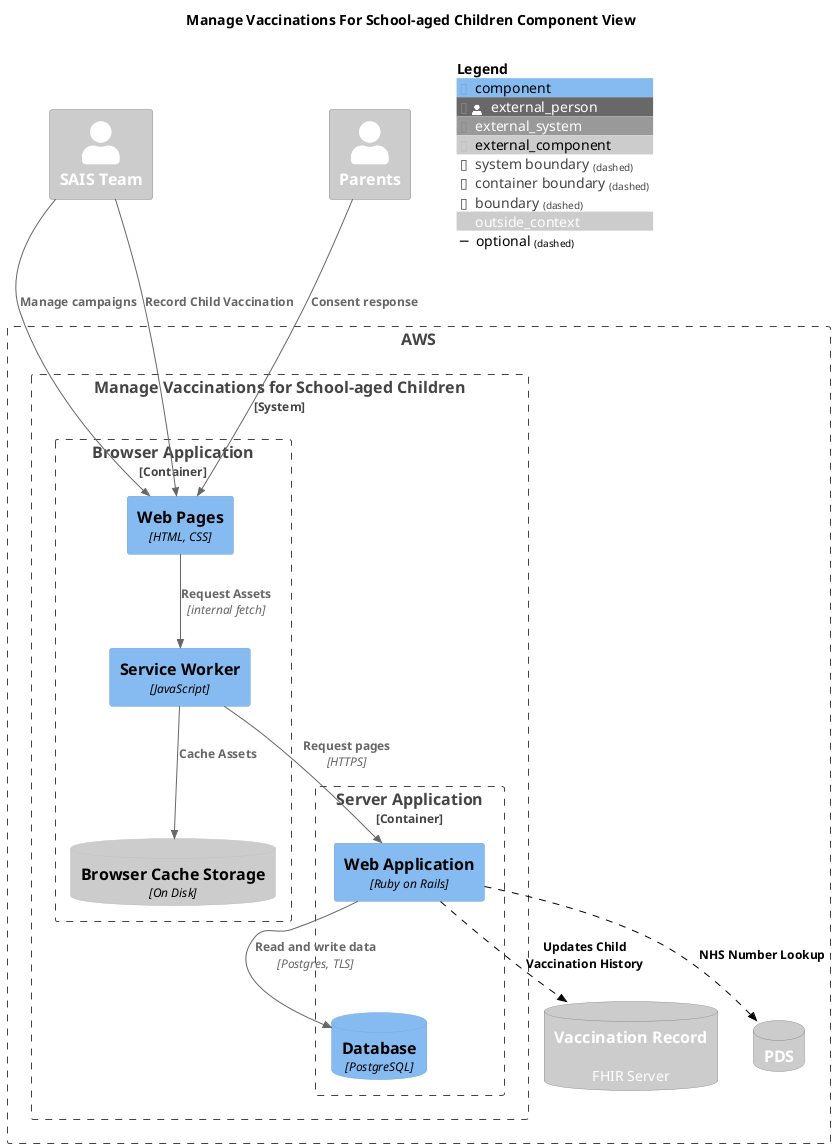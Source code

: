 @startuml

!include <C4/C4_Component.puml>

LAYOUT_TOP_DOWN()

title "Manage Vaccinations For School-aged Children Component View"

AddElementTag("outside_context", $bgColor="#CCC", $fontColor="#FFF")

Person_Ext(sais, "SAIS Team", $tags="outside_context")
Person_Ext(parents, "Parents", $tags="outside_context")

Boundary(aws, "AWS") {
  System_Boundary(manage, "Manage Vaccinations for School-aged Children", "") {
    Container_Boundary(browser, "Browser Application", "JavaScript") {
      Component(pages, "Web Pages", "HTML, CSS")
      Component(serviceWorker, "Service Worker", "JavaScript")
      ComponentDb_Ext(cacheStorage, "Browser Cache Storage", "On Disk")
    }
    Container_Boundary(server, "Server Application", "Ruby on Rails") {
      Component(webapp, "Web Application", "Ruby on Rails")
      ComponentDb(database, "Database", "PostgreSQL")
    }
  }

  SystemDb_Ext(vaccineRecord, "Vaccination Record", "FHIR Server")
  SystemDb_Ext(pds, "PDS", "")
}

SystemDb_Ext(vaccineRecord, "Vaccination Record", "FHIR Server", $tags="outside_context")
SystemDb_Ext(pds, "PDS", "", $tags="outside_context")

AddRelTag("optional", $textColor="black", $lineColor="black", $lineStyle="dashed")

Rel(sais, pages, "Manage campaigns")
Rel(sais, pages, "Record Child Vaccination")
Rel(parents, pages, "Consent response")
Rel(pages, serviceWorker, "Request Assets", "internal fetch")
Rel(serviceWorker, cacheStorage, "Cache Assets")
Rel(serviceWorker, webapp, "Request pages", "HTTPS")
Rel(webapp, database, "Read and write data", "Postgres, TLS")
Rel(webapp, vaccineRecord, "Updates Child Vaccination History", $tags="optional")
Rel(webapp, pds, "NHS Number Lookup", $tags="optional")


SHOW_FLOATING_LEGEND()

@enduml
